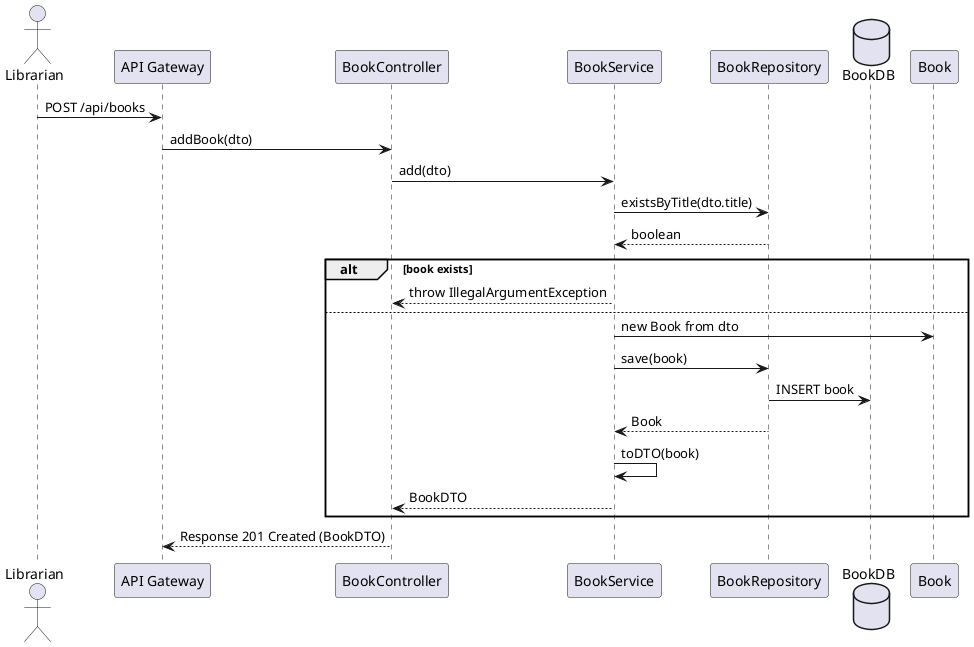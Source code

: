 @startuml
actor Librarian

participant "API Gateway" as Gateway
participant "BookController" as BookCtrl
participant "BookService" as BookService
participant "BookRepository" as BookRepo
database "BookDB" as DB

Librarian -> Gateway : POST /api/books
Gateway -> BookCtrl : addBook(dto)
BookCtrl -> BookService : add(dto)

BookService -> BookRepo : existsByTitle(dto.title)
BookRepo --> BookService : boolean

alt book exists
    BookService --> BookCtrl : throw IllegalArgumentException
else
    BookService -> Book : new Book from dto
    BookService -> BookRepo : save(book)
    BookRepo -> DB : INSERT book
    BookRepo --> BookService : Book
    BookService -> BookService : toDTO(book)
    BookService --> BookCtrl : BookDTO
end

BookCtrl --> Gateway : Response 201 Created (BookDTO)
@enduml

